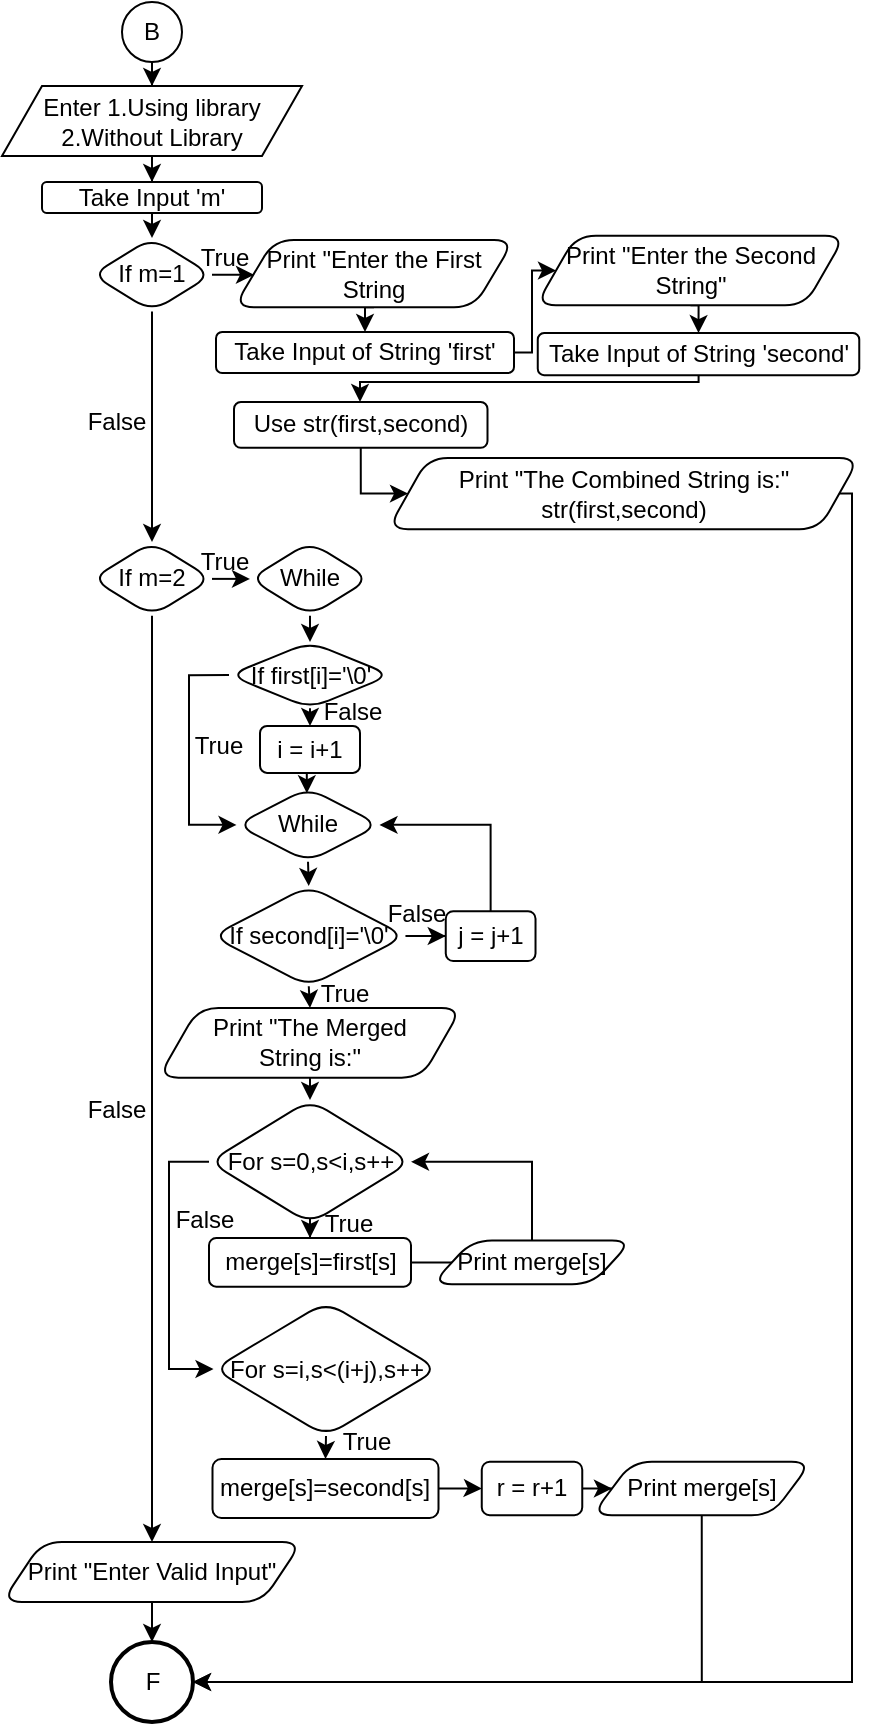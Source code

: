 <mxfile version="16.5.3" type="device"><diagram id="cBh7Kgw-8hqvgbEkvNk2" name="Page-1"><mxGraphModel dx="1403" dy="733" grid="1" gridSize="10" guides="1" tooltips="1" connect="1" arrows="1" fold="1" page="1" pageScale="1" pageWidth="850" pageHeight="1100" math="0" shadow="0"><root><mxCell id="0"/><mxCell id="1" parent="0"/><mxCell id="D7qsUKNUSA9AMcYlqMhM-3" value="" style="edgeStyle=orthogonalEdgeStyle;rounded=0;orthogonalLoop=1;jettySize=auto;html=1;" edge="1" parent="1" source="D7qsUKNUSA9AMcYlqMhM-1" target="D7qsUKNUSA9AMcYlqMhM-2"><mxGeometry relative="1" as="geometry"/></mxCell><mxCell id="D7qsUKNUSA9AMcYlqMhM-1" value="B" style="ellipse;whiteSpace=wrap;html=1;aspect=fixed;" vertex="1" parent="1"><mxGeometry x="425" y="30" width="30" height="30" as="geometry"/></mxCell><mxCell id="D7qsUKNUSA9AMcYlqMhM-5" value="" style="edgeStyle=orthogonalEdgeStyle;rounded=0;orthogonalLoop=1;jettySize=auto;html=1;" edge="1" parent="1" source="D7qsUKNUSA9AMcYlqMhM-2" target="D7qsUKNUSA9AMcYlqMhM-4"><mxGeometry relative="1" as="geometry"/></mxCell><mxCell id="D7qsUKNUSA9AMcYlqMhM-2" value="Enter 1.Using library&lt;br&gt;2.Without Library" style="shape=parallelogram;perimeter=parallelogramPerimeter;whiteSpace=wrap;html=1;fixedSize=1;" vertex="1" parent="1"><mxGeometry x="365" y="72" width="150" height="35" as="geometry"/></mxCell><mxCell id="D7qsUKNUSA9AMcYlqMhM-8" style="edgeStyle=orthogonalEdgeStyle;rounded=0;orthogonalLoop=1;jettySize=auto;html=1;exitX=0.5;exitY=1;exitDx=0;exitDy=0;entryX=0.5;entryY=0;entryDx=0;entryDy=0;" edge="1" parent="1" source="D7qsUKNUSA9AMcYlqMhM-4" target="D7qsUKNUSA9AMcYlqMhM-6"><mxGeometry relative="1" as="geometry"/></mxCell><mxCell id="D7qsUKNUSA9AMcYlqMhM-4" value="Take Input 'm'" style="rounded=1;whiteSpace=wrap;html=1;" vertex="1" parent="1"><mxGeometry x="385" y="120" width="110" height="15.5" as="geometry"/></mxCell><mxCell id="D7qsUKNUSA9AMcYlqMhM-13" style="edgeStyle=orthogonalEdgeStyle;rounded=0;orthogonalLoop=1;jettySize=auto;html=1;exitX=1;exitY=0.5;exitDx=0;exitDy=0;entryX=0;entryY=0.5;entryDx=0;entryDy=0;" edge="1" parent="1" source="D7qsUKNUSA9AMcYlqMhM-6" target="D7qsUKNUSA9AMcYlqMhM-9"><mxGeometry relative="1" as="geometry"/></mxCell><mxCell id="D7qsUKNUSA9AMcYlqMhM-30" value="" style="edgeStyle=orthogonalEdgeStyle;rounded=0;orthogonalLoop=1;jettySize=auto;html=1;" edge="1" parent="1" source="D7qsUKNUSA9AMcYlqMhM-6" target="D7qsUKNUSA9AMcYlqMhM-29"><mxGeometry relative="1" as="geometry"/></mxCell><mxCell id="D7qsUKNUSA9AMcYlqMhM-6" value="If m=1" style="rhombus;whiteSpace=wrap;html=1;rounded=1;" vertex="1" parent="1"><mxGeometry x="410" y="148" width="60" height="36.75" as="geometry"/></mxCell><mxCell id="D7qsUKNUSA9AMcYlqMhM-16" style="edgeStyle=orthogonalEdgeStyle;rounded=0;orthogonalLoop=1;jettySize=auto;html=1;exitX=0.5;exitY=1;exitDx=0;exitDy=0;entryX=0.5;entryY=0;entryDx=0;entryDy=0;" edge="1" parent="1" source="D7qsUKNUSA9AMcYlqMhM-9" target="D7qsUKNUSA9AMcYlqMhM-14"><mxGeometry relative="1" as="geometry"/></mxCell><mxCell id="D7qsUKNUSA9AMcYlqMhM-9" value="Print &quot;Enter the First String" style="shape=parallelogram;perimeter=parallelogramPerimeter;whiteSpace=wrap;html=1;fixedSize=1;rounded=1;" vertex="1" parent="1"><mxGeometry x="481" y="149" width="140" height="33.63" as="geometry"/></mxCell><mxCell id="D7qsUKNUSA9AMcYlqMhM-19" style="edgeStyle=orthogonalEdgeStyle;rounded=0;orthogonalLoop=1;jettySize=auto;html=1;exitX=1;exitY=0.5;exitDx=0;exitDy=0;entryX=0;entryY=0.5;entryDx=0;entryDy=0;" edge="1" parent="1" source="D7qsUKNUSA9AMcYlqMhM-14" target="D7qsUKNUSA9AMcYlqMhM-17"><mxGeometry relative="1" as="geometry"><Array as="points"><mxPoint x="630" y="205"/><mxPoint x="630" y="164"/></Array></mxGeometry></mxCell><mxCell id="D7qsUKNUSA9AMcYlqMhM-14" value="Take Input of String 'first'" style="rounded=1;whiteSpace=wrap;html=1;" vertex="1" parent="1"><mxGeometry x="472" y="195" width="149" height="20.56" as="geometry"/></mxCell><mxCell id="D7qsUKNUSA9AMcYlqMhM-22" style="edgeStyle=orthogonalEdgeStyle;rounded=0;orthogonalLoop=1;jettySize=auto;html=1;exitX=0.5;exitY=1;exitDx=0;exitDy=0;entryX=0.5;entryY=0;entryDx=0;entryDy=0;" edge="1" parent="1" source="D7qsUKNUSA9AMcYlqMhM-17" target="D7qsUKNUSA9AMcYlqMhM-20"><mxGeometry relative="1" as="geometry"/></mxCell><mxCell id="D7qsUKNUSA9AMcYlqMhM-17" value="Print &quot;Enter the Second String&quot;" style="shape=parallelogram;perimeter=parallelogramPerimeter;whiteSpace=wrap;html=1;fixedSize=1;rounded=1;" vertex="1" parent="1"><mxGeometry x="632" y="146.91" width="154.5" height="34.72" as="geometry"/></mxCell><mxCell id="D7qsUKNUSA9AMcYlqMhM-24" value="" style="edgeStyle=orthogonalEdgeStyle;rounded=0;orthogonalLoop=1;jettySize=auto;html=1;" edge="1" parent="1" source="D7qsUKNUSA9AMcYlqMhM-20" target="D7qsUKNUSA9AMcYlqMhM-23"><mxGeometry relative="1" as="geometry"><Array as="points"><mxPoint x="713" y="220"/><mxPoint x="544" y="220"/></Array></mxGeometry></mxCell><mxCell id="D7qsUKNUSA9AMcYlqMhM-20" value="Take Input of String 'second'" style="rounded=1;whiteSpace=wrap;html=1;" vertex="1" parent="1"><mxGeometry x="632.88" y="195.56" width="160.75" height="21.01" as="geometry"/></mxCell><mxCell id="D7qsUKNUSA9AMcYlqMhM-28" style="edgeStyle=orthogonalEdgeStyle;rounded=0;orthogonalLoop=1;jettySize=auto;html=1;exitX=0.5;exitY=1;exitDx=0;exitDy=0;entryX=0;entryY=0.5;entryDx=0;entryDy=0;" edge="1" parent="1" source="D7qsUKNUSA9AMcYlqMhM-23" target="D7qsUKNUSA9AMcYlqMhM-26"><mxGeometry relative="1" as="geometry"><Array as="points"><mxPoint x="544" y="276"/></Array></mxGeometry></mxCell><mxCell id="D7qsUKNUSA9AMcYlqMhM-23" value="Use str(first,second)" style="rounded=1;whiteSpace=wrap;html=1;" vertex="1" parent="1"><mxGeometry x="481" y="230" width="126.75" height="22.93" as="geometry"/></mxCell><mxCell id="D7qsUKNUSA9AMcYlqMhM-78" style="edgeStyle=orthogonalEdgeStyle;rounded=0;orthogonalLoop=1;jettySize=auto;html=1;exitX=1;exitY=0.5;exitDx=0;exitDy=0;entryX=1;entryY=0.5;entryDx=0;entryDy=0;entryPerimeter=0;" edge="1" parent="1" source="D7qsUKNUSA9AMcYlqMhM-26" target="D7qsUKNUSA9AMcYlqMhM-75"><mxGeometry relative="1" as="geometry"><Array as="points"><mxPoint x="790" y="276"/><mxPoint x="790" y="870"/></Array></mxGeometry></mxCell><mxCell id="D7qsUKNUSA9AMcYlqMhM-26" value="Print &quot;The Combined String is:&quot; str(first,second)" style="shape=parallelogram;perimeter=parallelogramPerimeter;whiteSpace=wrap;html=1;fixedSize=1;rounded=1;" vertex="1" parent="1"><mxGeometry x="558" y="258" width="235.63" height="35.61" as="geometry"/></mxCell><mxCell id="D7qsUKNUSA9AMcYlqMhM-34" style="edgeStyle=orthogonalEdgeStyle;rounded=0;orthogonalLoop=1;jettySize=auto;html=1;exitX=1;exitY=0.5;exitDx=0;exitDy=0;entryX=0;entryY=0.5;entryDx=0;entryDy=0;" edge="1" parent="1" source="D7qsUKNUSA9AMcYlqMhM-29" target="D7qsUKNUSA9AMcYlqMhM-32"><mxGeometry relative="1" as="geometry"/></mxCell><mxCell id="D7qsUKNUSA9AMcYlqMhM-74" value="" style="edgeStyle=orthogonalEdgeStyle;rounded=0;orthogonalLoop=1;jettySize=auto;html=1;" edge="1" parent="1" source="D7qsUKNUSA9AMcYlqMhM-29" target="D7qsUKNUSA9AMcYlqMhM-73"><mxGeometry relative="1" as="geometry"/></mxCell><mxCell id="D7qsUKNUSA9AMcYlqMhM-29" value="If m=2" style="rhombus;whiteSpace=wrap;html=1;rounded=1;" vertex="1" parent="1"><mxGeometry x="410" y="300" width="60" height="36.88" as="geometry"/></mxCell><mxCell id="D7qsUKNUSA9AMcYlqMhM-37" style="edgeStyle=orthogonalEdgeStyle;rounded=0;orthogonalLoop=1;jettySize=auto;html=1;exitX=0.5;exitY=1;exitDx=0;exitDy=0;entryX=0.5;entryY=0;entryDx=0;entryDy=0;" edge="1" parent="1" source="D7qsUKNUSA9AMcYlqMhM-32" target="D7qsUKNUSA9AMcYlqMhM-35"><mxGeometry relative="1" as="geometry"/></mxCell><mxCell id="D7qsUKNUSA9AMcYlqMhM-32" value="While" style="rhombus;whiteSpace=wrap;html=1;rounded=1;" vertex="1" parent="1"><mxGeometry x="489" y="300" width="60" height="36.88" as="geometry"/></mxCell><mxCell id="D7qsUKNUSA9AMcYlqMhM-94" style="edgeStyle=orthogonalEdgeStyle;rounded=0;orthogonalLoop=1;jettySize=auto;html=1;exitX=0.5;exitY=1;exitDx=0;exitDy=0;entryX=0.5;entryY=0;entryDx=0;entryDy=0;" edge="1" parent="1" source="D7qsUKNUSA9AMcYlqMhM-35" target="D7qsUKNUSA9AMcYlqMhM-38"><mxGeometry relative="1" as="geometry"/></mxCell><mxCell id="D7qsUKNUSA9AMcYlqMhM-96" style="edgeStyle=orthogonalEdgeStyle;rounded=0;orthogonalLoop=1;jettySize=auto;html=1;exitX=0;exitY=0.5;exitDx=0;exitDy=0;entryX=0;entryY=0.5;entryDx=0;entryDy=0;" edge="1" parent="1" source="D7qsUKNUSA9AMcYlqMhM-35" target="D7qsUKNUSA9AMcYlqMhM-43"><mxGeometry relative="1" as="geometry"/></mxCell><mxCell id="D7qsUKNUSA9AMcYlqMhM-35" value="If first[i]='\0'" style="rhombus;whiteSpace=wrap;html=1;rounded=1;" vertex="1" parent="1"><mxGeometry x="478.5" y="350" width="81" height="33.12" as="geometry"/></mxCell><mxCell id="D7qsUKNUSA9AMcYlqMhM-95" style="edgeStyle=orthogonalEdgeStyle;rounded=0;orthogonalLoop=1;jettySize=auto;html=1;exitX=0.5;exitY=1;exitDx=0;exitDy=0;entryX=0.492;entryY=0.072;entryDx=0;entryDy=0;entryPerimeter=0;" edge="1" parent="1" source="D7qsUKNUSA9AMcYlqMhM-38" target="D7qsUKNUSA9AMcYlqMhM-43"><mxGeometry relative="1" as="geometry"/></mxCell><mxCell id="D7qsUKNUSA9AMcYlqMhM-38" value="i = i+1" style="rounded=1;whiteSpace=wrap;html=1;" vertex="1" parent="1"><mxGeometry x="494" y="392" width="50" height="23.44" as="geometry"/></mxCell><mxCell id="D7qsUKNUSA9AMcYlqMhM-48" style="edgeStyle=orthogonalEdgeStyle;rounded=0;orthogonalLoop=1;jettySize=auto;html=1;exitX=0.5;exitY=1;exitDx=0;exitDy=0;entryX=0.5;entryY=0;entryDx=0;entryDy=0;" edge="1" parent="1" source="D7qsUKNUSA9AMcYlqMhM-43" target="D7qsUKNUSA9AMcYlqMhM-46"><mxGeometry relative="1" as="geometry"/></mxCell><mxCell id="D7qsUKNUSA9AMcYlqMhM-43" value="While" style="rhombus;whiteSpace=wrap;html=1;rounded=1;" vertex="1" parent="1"><mxGeometry x="482.25" y="423" width="71.5" height="36.88" as="geometry"/></mxCell><mxCell id="D7qsUKNUSA9AMcYlqMhM-50" value="" style="edgeStyle=orthogonalEdgeStyle;rounded=0;orthogonalLoop=1;jettySize=auto;html=1;" edge="1" parent="1" source="D7qsUKNUSA9AMcYlqMhM-46" target="D7qsUKNUSA9AMcYlqMhM-49"><mxGeometry relative="1" as="geometry"/></mxCell><mxCell id="D7qsUKNUSA9AMcYlqMhM-54" style="edgeStyle=orthogonalEdgeStyle;rounded=0;orthogonalLoop=1;jettySize=auto;html=1;exitX=0.5;exitY=1;exitDx=0;exitDy=0;entryX=0.5;entryY=0;entryDx=0;entryDy=0;" edge="1" parent="1" source="D7qsUKNUSA9AMcYlqMhM-46" target="D7qsUKNUSA9AMcYlqMhM-52"><mxGeometry relative="1" as="geometry"/></mxCell><mxCell id="D7qsUKNUSA9AMcYlqMhM-46" value="If second[i]='\0'" style="rhombus;whiteSpace=wrap;html=1;rounded=1;" vertex="1" parent="1"><mxGeometry x="470" y="472" width="96.75" height="50.12" as="geometry"/></mxCell><mxCell id="D7qsUKNUSA9AMcYlqMhM-51" style="edgeStyle=orthogonalEdgeStyle;rounded=0;orthogonalLoop=1;jettySize=auto;html=1;exitX=0.5;exitY=0;exitDx=0;exitDy=0;entryX=1;entryY=0.5;entryDx=0;entryDy=0;" edge="1" parent="1" source="D7qsUKNUSA9AMcYlqMhM-49" target="D7qsUKNUSA9AMcYlqMhM-43"><mxGeometry relative="1" as="geometry"/></mxCell><mxCell id="D7qsUKNUSA9AMcYlqMhM-49" value="j = j+1" style="rounded=1;whiteSpace=wrap;html=1;" vertex="1" parent="1"><mxGeometry x="586.88" y="484.59" width="44.88" height="24.94" as="geometry"/></mxCell><mxCell id="D7qsUKNUSA9AMcYlqMhM-57" style="edgeStyle=orthogonalEdgeStyle;rounded=0;orthogonalLoop=1;jettySize=auto;html=1;exitX=0.5;exitY=1;exitDx=0;exitDy=0;entryX=0.5;entryY=0;entryDx=0;entryDy=0;" edge="1" parent="1" source="D7qsUKNUSA9AMcYlqMhM-52" target="D7qsUKNUSA9AMcYlqMhM-55"><mxGeometry relative="1" as="geometry"/></mxCell><mxCell id="D7qsUKNUSA9AMcYlqMhM-52" value="Print &quot;The Merged&lt;br&gt;String is:&quot;" style="shape=parallelogram;perimeter=parallelogramPerimeter;whiteSpace=wrap;html=1;fixedSize=1;rounded=1;" vertex="1" parent="1"><mxGeometry x="443.19" y="533" width="151.62" height="34.82" as="geometry"/></mxCell><mxCell id="D7qsUKNUSA9AMcYlqMhM-59" value="" style="edgeStyle=orthogonalEdgeStyle;rounded=0;orthogonalLoop=1;jettySize=auto;html=1;" edge="1" parent="1" source="D7qsUKNUSA9AMcYlqMhM-55" target="D7qsUKNUSA9AMcYlqMhM-58"><mxGeometry relative="1" as="geometry"/></mxCell><mxCell id="D7qsUKNUSA9AMcYlqMhM-93" style="edgeStyle=orthogonalEdgeStyle;rounded=0;orthogonalLoop=1;jettySize=auto;html=1;exitX=0;exitY=0.5;exitDx=0;exitDy=0;entryX=0;entryY=0.5;entryDx=0;entryDy=0;" edge="1" parent="1" source="D7qsUKNUSA9AMcYlqMhM-55" target="D7qsUKNUSA9AMcYlqMhM-62"><mxGeometry relative="1" as="geometry"/></mxCell><mxCell id="D7qsUKNUSA9AMcYlqMhM-55" value="For s=0,s&amp;lt;i,s++" style="rhombus;whiteSpace=wrap;html=1;rounded=1;" vertex="1" parent="1"><mxGeometry x="468.5" y="579" width="101" height="61.77" as="geometry"/></mxCell><mxCell id="D7qsUKNUSA9AMcYlqMhM-61" value="" style="edgeStyle=orthogonalEdgeStyle;rounded=0;orthogonalLoop=1;jettySize=auto;html=1;" edge="1" parent="1" source="D7qsUKNUSA9AMcYlqMhM-58" target="D7qsUKNUSA9AMcYlqMhM-60"><mxGeometry relative="1" as="geometry"/></mxCell><mxCell id="D7qsUKNUSA9AMcYlqMhM-58" value="merge[s]=first[s]" style="rounded=1;whiteSpace=wrap;html=1;" vertex="1" parent="1"><mxGeometry x="468.5" y="648" width="101" height="24.35" as="geometry"/></mxCell><mxCell id="D7qsUKNUSA9AMcYlqMhM-71" style="edgeStyle=orthogonalEdgeStyle;rounded=0;orthogonalLoop=1;jettySize=auto;html=1;exitX=0.5;exitY=0;exitDx=0;exitDy=0;entryX=1;entryY=0.5;entryDx=0;entryDy=0;" edge="1" parent="1" source="D7qsUKNUSA9AMcYlqMhM-60" target="D7qsUKNUSA9AMcYlqMhM-55"><mxGeometry relative="1" as="geometry"/></mxCell><mxCell id="D7qsUKNUSA9AMcYlqMhM-60" value="Print merge[s]" style="shape=parallelogram;perimeter=parallelogramPerimeter;whiteSpace=wrap;html=1;fixedSize=1;rounded=1;" vertex="1" parent="1"><mxGeometry x="580" y="649.26" width="100" height="21.83" as="geometry"/></mxCell><mxCell id="D7qsUKNUSA9AMcYlqMhM-66" style="edgeStyle=orthogonalEdgeStyle;rounded=0;orthogonalLoop=1;jettySize=auto;html=1;exitX=0.5;exitY=1;exitDx=0;exitDy=0;entryX=0.5;entryY=0;entryDx=0;entryDy=0;" edge="1" parent="1" source="D7qsUKNUSA9AMcYlqMhM-62" target="D7qsUKNUSA9AMcYlqMhM-64"><mxGeometry relative="1" as="geometry"/></mxCell><mxCell id="D7qsUKNUSA9AMcYlqMhM-62" value="For s=i,s&amp;lt;(i+j),s++" style="rhombus;whiteSpace=wrap;html=1;rounded=1;" vertex="1" parent="1"><mxGeometry x="470.75" y="680" width="112.5" height="67" as="geometry"/></mxCell><mxCell id="D7qsUKNUSA9AMcYlqMhM-68" value="" style="edgeStyle=orthogonalEdgeStyle;rounded=0;orthogonalLoop=1;jettySize=auto;html=1;" edge="1" parent="1" source="D7qsUKNUSA9AMcYlqMhM-64" target="D7qsUKNUSA9AMcYlqMhM-67"><mxGeometry relative="1" as="geometry"/></mxCell><mxCell id="D7qsUKNUSA9AMcYlqMhM-64" value="merge[s]=second[s]" style="whiteSpace=wrap;html=1;rounded=1;" vertex="1" parent="1"><mxGeometry x="470.25" y="758.5" width="113" height="29.5" as="geometry"/></mxCell><mxCell id="D7qsUKNUSA9AMcYlqMhM-70" value="" style="edgeStyle=orthogonalEdgeStyle;rounded=0;orthogonalLoop=1;jettySize=auto;html=1;" edge="1" parent="1" source="D7qsUKNUSA9AMcYlqMhM-67" target="D7qsUKNUSA9AMcYlqMhM-69"><mxGeometry relative="1" as="geometry"/></mxCell><mxCell id="D7qsUKNUSA9AMcYlqMhM-67" value="r = r+1" style="rounded=1;whiteSpace=wrap;html=1;" vertex="1" parent="1"><mxGeometry x="604.88" y="759.88" width="50.25" height="26.75" as="geometry"/></mxCell><mxCell id="D7qsUKNUSA9AMcYlqMhM-79" style="edgeStyle=orthogonalEdgeStyle;rounded=0;orthogonalLoop=1;jettySize=auto;html=1;exitX=0.5;exitY=1;exitDx=0;exitDy=0;entryX=1;entryY=0.5;entryDx=0;entryDy=0;entryPerimeter=0;" edge="1" parent="1" source="D7qsUKNUSA9AMcYlqMhM-69" target="D7qsUKNUSA9AMcYlqMhM-75"><mxGeometry relative="1" as="geometry"/></mxCell><mxCell id="D7qsUKNUSA9AMcYlqMhM-69" value="Print merge[s]" style="shape=parallelogram;perimeter=parallelogramPerimeter;whiteSpace=wrap;html=1;fixedSize=1;rounded=1;" vertex="1" parent="1"><mxGeometry x="660" y="759.88" width="109.75" height="26.75" as="geometry"/></mxCell><mxCell id="D7qsUKNUSA9AMcYlqMhM-76" style="edgeStyle=orthogonalEdgeStyle;rounded=0;orthogonalLoop=1;jettySize=auto;html=1;exitX=0.5;exitY=1;exitDx=0;exitDy=0;entryX=0.5;entryY=0;entryDx=0;entryDy=0;entryPerimeter=0;" edge="1" parent="1" source="D7qsUKNUSA9AMcYlqMhM-73" target="D7qsUKNUSA9AMcYlqMhM-75"><mxGeometry relative="1" as="geometry"/></mxCell><mxCell id="D7qsUKNUSA9AMcYlqMhM-73" value="Print &quot;Enter Valid Input&quot;" style="shape=parallelogram;perimeter=parallelogramPerimeter;whiteSpace=wrap;html=1;fixedSize=1;rounded=1;" vertex="1" parent="1"><mxGeometry x="365" y="800" width="150" height="30" as="geometry"/></mxCell><mxCell id="D7qsUKNUSA9AMcYlqMhM-75" value="F" style="strokeWidth=2;html=1;shape=mxgraph.flowchart.start_2;whiteSpace=wrap;" vertex="1" parent="1"><mxGeometry x="419.5" y="850" width="41" height="40" as="geometry"/></mxCell><mxCell id="D7qsUKNUSA9AMcYlqMhM-80" value="True" style="text;html=1;strokeColor=none;fillColor=none;align=center;verticalAlign=middle;whiteSpace=wrap;rounded=0;" vertex="1" parent="1"><mxGeometry x="464" y="148" width="25" height="20" as="geometry"/></mxCell><mxCell id="D7qsUKNUSA9AMcYlqMhM-81" value="True" style="text;html=1;strokeColor=none;fillColor=none;align=center;verticalAlign=middle;whiteSpace=wrap;rounded=0;" vertex="1" parent="1"><mxGeometry x="460.5" y="392" width="25" height="20" as="geometry"/></mxCell><mxCell id="D7qsUKNUSA9AMcYlqMhM-82" value="True" style="text;html=1;strokeColor=none;fillColor=none;align=center;verticalAlign=middle;whiteSpace=wrap;rounded=0;" vertex="1" parent="1"><mxGeometry x="464" y="300" width="25" height="20" as="geometry"/></mxCell><mxCell id="D7qsUKNUSA9AMcYlqMhM-83" value="True" style="text;html=1;strokeColor=none;fillColor=none;align=center;verticalAlign=middle;whiteSpace=wrap;rounded=0;" vertex="1" parent="1"><mxGeometry x="524" y="516" width="25" height="20" as="geometry"/></mxCell><mxCell id="D7qsUKNUSA9AMcYlqMhM-84" value="True" style="text;html=1;strokeColor=none;fillColor=none;align=center;verticalAlign=middle;whiteSpace=wrap;rounded=0;" vertex="1" parent="1"><mxGeometry x="526" y="631.26" width="25" height="20" as="geometry"/></mxCell><mxCell id="D7qsUKNUSA9AMcYlqMhM-85" value="True" style="text;html=1;strokeColor=none;fillColor=none;align=center;verticalAlign=middle;whiteSpace=wrap;rounded=0;" vertex="1" parent="1"><mxGeometry x="534.5" y="739.88" width="25" height="20" as="geometry"/></mxCell><mxCell id="D7qsUKNUSA9AMcYlqMhM-86" value="False" style="text;html=1;strokeColor=none;fillColor=none;align=center;verticalAlign=middle;whiteSpace=wrap;rounded=0;" vertex="1" parent="1"><mxGeometry x="410" y="230" width="25" height="20" as="geometry"/></mxCell><mxCell id="D7qsUKNUSA9AMcYlqMhM-88" value="False" style="text;html=1;strokeColor=none;fillColor=none;align=center;verticalAlign=middle;whiteSpace=wrap;rounded=0;" vertex="1" parent="1"><mxGeometry x="410" y="573.89" width="25" height="20" as="geometry"/></mxCell><mxCell id="D7qsUKNUSA9AMcYlqMhM-89" value="False" style="text;html=1;strokeColor=none;fillColor=none;align=center;verticalAlign=middle;whiteSpace=wrap;rounded=0;" vertex="1" parent="1"><mxGeometry x="559.5" y="476" width="25" height="20" as="geometry"/></mxCell><mxCell id="D7qsUKNUSA9AMcYlqMhM-90" value="False" style="text;html=1;strokeColor=none;fillColor=none;align=center;verticalAlign=middle;whiteSpace=wrap;rounded=0;" vertex="1" parent="1"><mxGeometry x="453.5" y="629.26" width="25" height="20" as="geometry"/></mxCell><mxCell id="D7qsUKNUSA9AMcYlqMhM-98" value="False" style="text;html=1;strokeColor=none;fillColor=none;align=center;verticalAlign=middle;whiteSpace=wrap;rounded=0;" vertex="1" parent="1"><mxGeometry x="527.75" y="375" width="25" height="20" as="geometry"/></mxCell></root></mxGraphModel></diagram></mxfile>